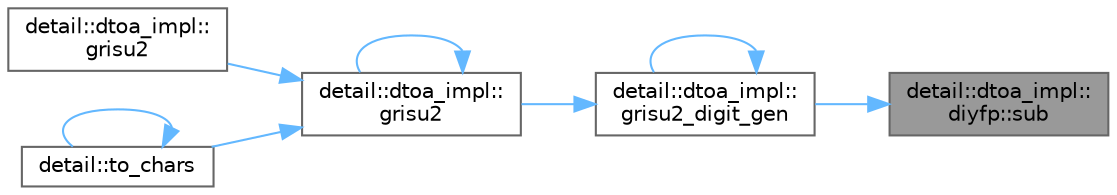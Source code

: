 digraph "detail::dtoa_impl::diyfp::sub"
{
 // LATEX_PDF_SIZE
  bgcolor="transparent";
  edge [fontname=Helvetica,fontsize=10,labelfontname=Helvetica,labelfontsize=10];
  node [fontname=Helvetica,fontsize=10,shape=box,height=0.2,width=0.4];
  rankdir="RL";
  Node1 [id="Node000001",label="detail::dtoa_impl::\ldiyfp::sub",height=0.2,width=0.4,color="gray40", fillcolor="grey60", style="filled", fontcolor="black",tooltip="returns x - y"];
  Node1 -> Node2 [id="edge1_Node000001_Node000002",dir="back",color="steelblue1",style="solid",tooltip=" "];
  Node2 [id="Node000002",label="detail::dtoa_impl::\lgrisu2_digit_gen",height=0.2,width=0.4,color="grey40", fillcolor="white", style="filled",URL="$namespacedetail_1_1dtoa__impl.html#ae877aa13ab872c99a1c614e5e1524807",tooltip=" "];
  Node2 -> Node3 [id="edge2_Node000002_Node000003",dir="back",color="steelblue1",style="solid",tooltip=" "];
  Node3 [id="Node000003",label="detail::dtoa_impl::\lgrisu2",height=0.2,width=0.4,color="grey40", fillcolor="white", style="filled",URL="$namespacedetail_1_1dtoa__impl.html#ad549352ed1a9676a092d143a2daa3dee",tooltip=" "];
  Node3 -> Node3 [id="edge3_Node000003_Node000003",dir="back",color="steelblue1",style="solid",tooltip=" "];
  Node3 -> Node4 [id="edge4_Node000003_Node000004",dir="back",color="steelblue1",style="solid",tooltip=" "];
  Node4 [id="Node000004",label="detail::dtoa_impl::\lgrisu2",height=0.2,width=0.4,color="grey40", fillcolor="white", style="filled",URL="$namespacedetail_1_1dtoa__impl.html#abdf6bc05c54068a5930f66c2e803e8b8",tooltip=" "];
  Node3 -> Node5 [id="edge5_Node000003_Node000005",dir="back",color="steelblue1",style="solid",tooltip=" "];
  Node5 [id="Node000005",label="detail::to_chars",height=0.2,width=0.4,color="grey40", fillcolor="white", style="filled",URL="$namespacedetail.html#a3f0588f1a546b169113e6e1e293168f4",tooltip="generates a decimal representation of the floating-point number value in [first, last)."];
  Node5 -> Node5 [id="edge6_Node000005_Node000005",dir="back",color="steelblue1",style="solid",tooltip=" "];
  Node2 -> Node2 [id="edge7_Node000002_Node000002",dir="back",color="steelblue1",style="solid",tooltip=" "];
}
